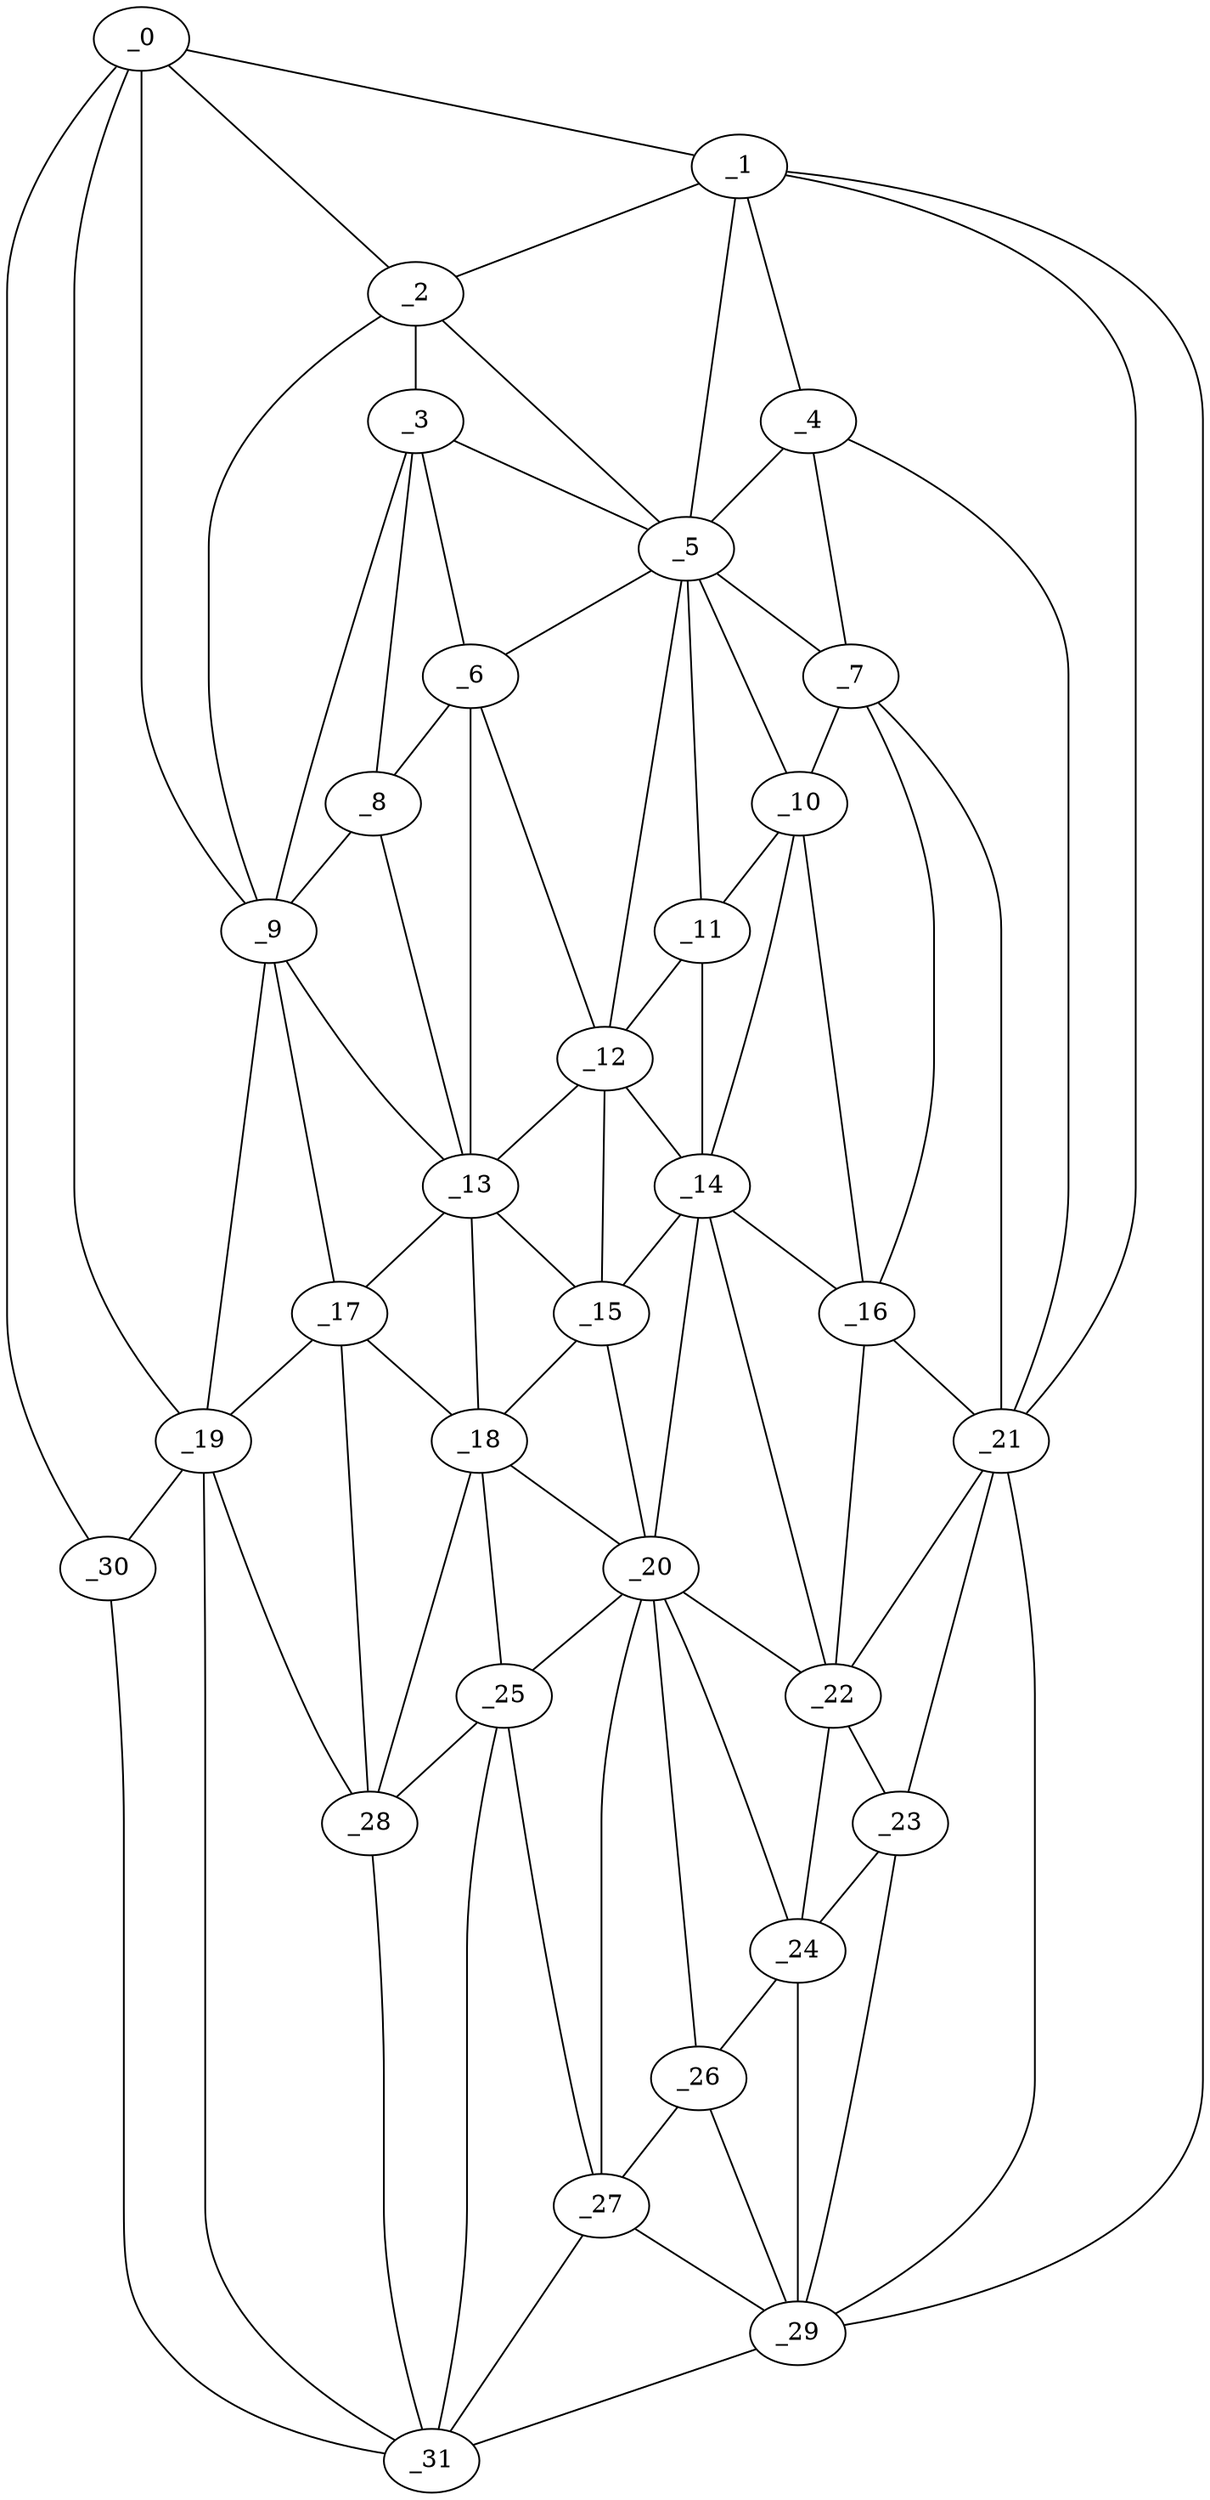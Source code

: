 graph "obj67__90.gxl" {
	_0	 [x=28,
		y=122];
	_1	 [x=31,
		y=3];
	_0 -- _1	 [valence=1];
	_2	 [x=31,
		y=89];
	_0 -- _2	 [valence=2];
	_9	 [x=53,
		y=75];
	_0 -- _9	 [valence=2];
	_19	 [x=70,
		y=75];
	_0 -- _19	 [valence=2];
	_30	 [x=96,
		y=122];
	_0 -- _30	 [valence=1];
	_1 -- _2	 [valence=2];
	_4	 [x=45,
		y=14];
	_1 -- _4	 [valence=1];
	_5	 [x=46,
		y=44];
	_1 -- _5	 [valence=1];
	_21	 [x=73,
		y=14];
	_1 -- _21	 [valence=2];
	_29	 [x=93,
		y=4];
	_1 -- _29	 [valence=1];
	_3	 [x=42,
		y=74];
	_2 -- _3	 [valence=1];
	_2 -- _5	 [valence=2];
	_2 -- _9	 [valence=2];
	_3 -- _5	 [valence=2];
	_6	 [x=48,
		y=56];
	_3 -- _6	 [valence=1];
	_8	 [x=53,
		y=69];
	_3 -- _8	 [valence=2];
	_3 -- _9	 [valence=1];
	_4 -- _5	 [valence=2];
	_7	 [x=52,
		y=21];
	_4 -- _7	 [valence=1];
	_4 -- _21	 [valence=2];
	_5 -- _6	 [valence=2];
	_5 -- _7	 [valence=2];
	_10	 [x=55,
		y=29];
	_5 -- _10	 [valence=2];
	_11	 [x=56,
		y=39];
	_5 -- _11	 [valence=2];
	_12	 [x=56,
		y=50];
	_5 -- _12	 [valence=2];
	_6 -- _8	 [valence=2];
	_6 -- _12	 [valence=2];
	_13	 [x=58,
		y=65];
	_6 -- _13	 [valence=2];
	_7 -- _10	 [valence=2];
	_16	 [x=65,
		y=22];
	_7 -- _16	 [valence=2];
	_7 -- _21	 [valence=2];
	_8 -- _9	 [valence=2];
	_8 -- _13	 [valence=2];
	_9 -- _13	 [valence=2];
	_17	 [x=69,
		y=71];
	_9 -- _17	 [valence=2];
	_9 -- _19	 [valence=2];
	_10 -- _11	 [valence=1];
	_14	 [x=62,
		y=38];
	_10 -- _14	 [valence=2];
	_10 -- _16	 [valence=2];
	_11 -- _12	 [valence=1];
	_11 -- _14	 [valence=2];
	_12 -- _13	 [valence=2];
	_12 -- _14	 [valence=1];
	_15	 [x=62,
		y=52];
	_12 -- _15	 [valence=2];
	_13 -- _15	 [valence=1];
	_13 -- _17	 [valence=2];
	_18	 [x=70,
		y=55];
	_13 -- _18	 [valence=2];
	_14 -- _15	 [valence=2];
	_14 -- _16	 [valence=2];
	_20	 [x=72,
		y=39];
	_14 -- _20	 [valence=2];
	_22	 [x=73,
		y=25];
	_14 -- _22	 [valence=2];
	_15 -- _18	 [valence=1];
	_15 -- _20	 [valence=1];
	_16 -- _21	 [valence=2];
	_16 -- _22	 [valence=1];
	_17 -- _18	 [valence=2];
	_17 -- _19	 [valence=1];
	_28	 [x=84,
		y=73];
	_17 -- _28	 [valence=2];
	_18 -- _20	 [valence=2];
	_25	 [x=83,
		y=52];
	_18 -- _25	 [valence=1];
	_18 -- _28	 [valence=2];
	_19 -- _28	 [valence=2];
	_19 -- _30	 [valence=2];
	_31	 [x=97,
		y=88];
	_19 -- _31	 [valence=1];
	_20 -- _22	 [valence=1];
	_24	 [x=83,
		y=31];
	_20 -- _24	 [valence=2];
	_20 -- _25	 [valence=2];
	_26	 [x=84,
		y=37];
	_20 -- _26	 [valence=2];
	_27	 [x=84,
		y=45];
	_20 -- _27	 [valence=2];
	_21 -- _22	 [valence=2];
	_23	 [x=82,
		y=24];
	_21 -- _23	 [valence=2];
	_21 -- _29	 [valence=1];
	_22 -- _23	 [valence=1];
	_22 -- _24	 [valence=1];
	_23 -- _24	 [valence=1];
	_23 -- _29	 [valence=2];
	_24 -- _26	 [valence=1];
	_24 -- _29	 [valence=2];
	_25 -- _27	 [valence=2];
	_25 -- _28	 [valence=2];
	_25 -- _31	 [valence=2];
	_26 -- _27	 [valence=2];
	_26 -- _29	 [valence=1];
	_27 -- _29	 [valence=2];
	_27 -- _31	 [valence=1];
	_28 -- _31	 [valence=1];
	_29 -- _31	 [valence=1];
	_30 -- _31	 [valence=1];
}
